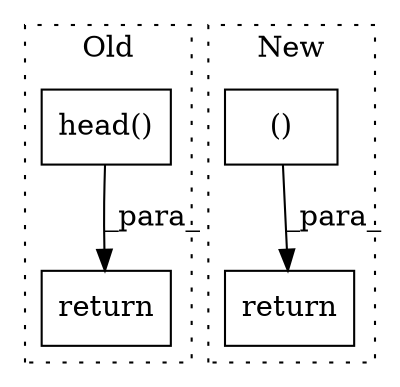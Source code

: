 digraph G {
subgraph cluster0 {
1 [label="head()" a="75" s="6511,6529" l="10,1" shape="box"];
4 [label="return" a="93" s="6504" l="7" shape="box"];
label = "Old";
style="dotted";
}
subgraph cluster1 {
2 [label="return" a="93" s="5405" l="7" shape="box"];
3 [label="()" a="54" s="5419" l="13" shape="box"];
label = "New";
style="dotted";
}
1 -> 4 [label="_para_"];
3 -> 2 [label="_para_"];
}